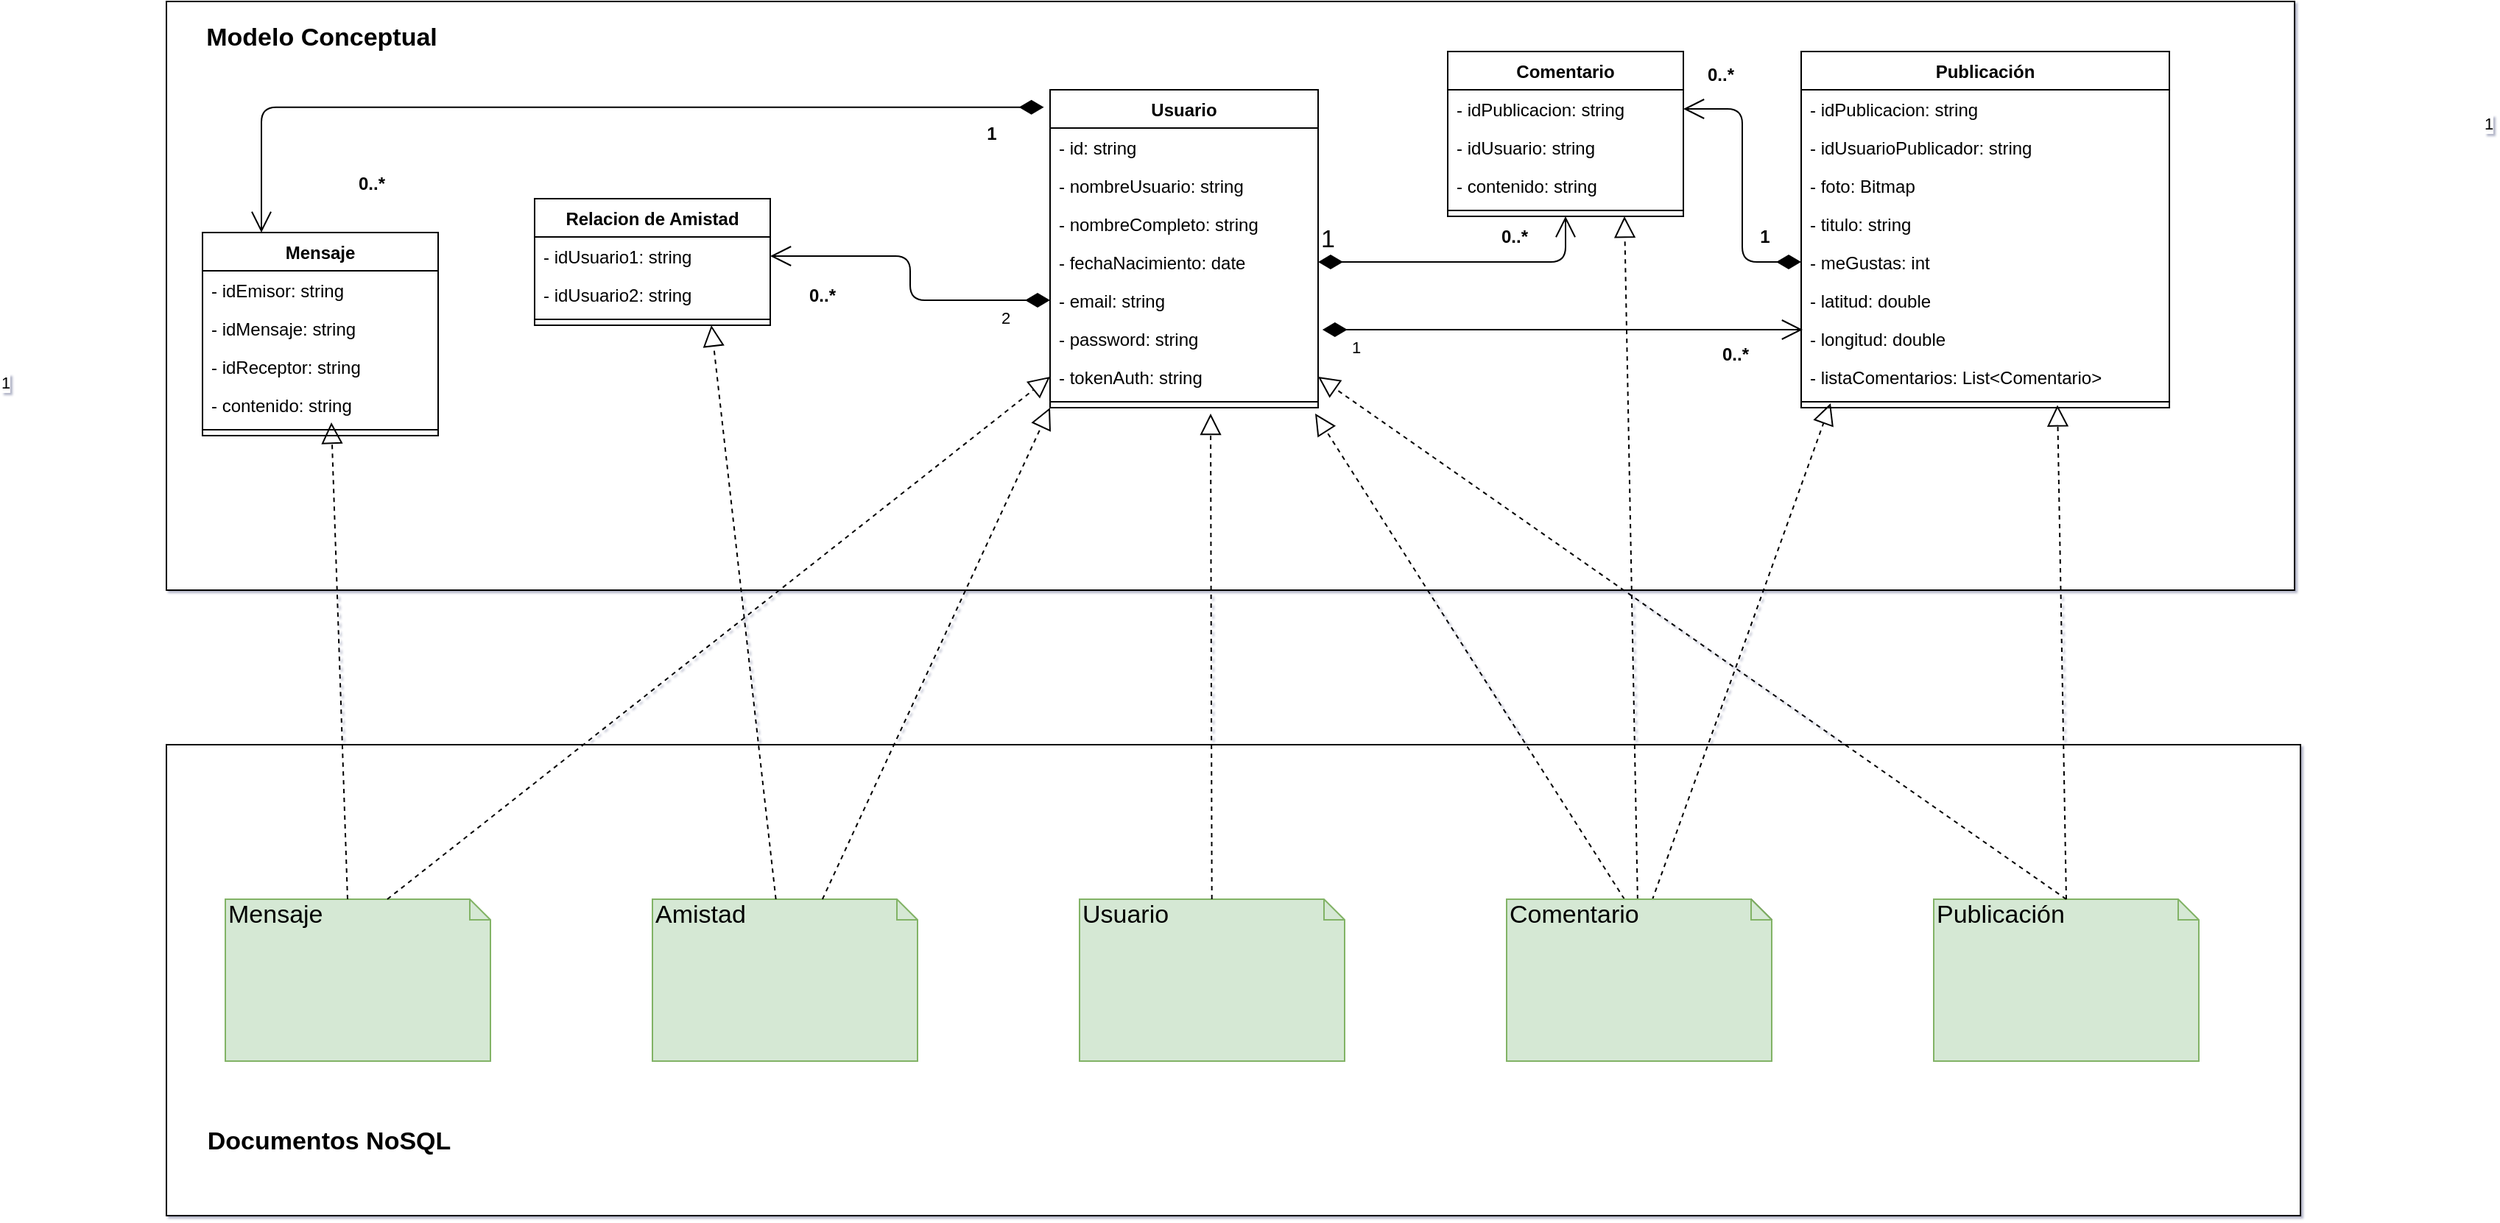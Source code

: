 <mxfile version="12.9.13" type="device"><diagram id="C5RBs43oDa-KdzZeNtuy" name="Page-1"><mxGraphModel dx="2073" dy="1014" grid="0" gridSize="10" guides="1" tooltips="1" connect="1" arrows="1" fold="1" page="0" pageScale="1" pageWidth="827" pageHeight="1169" math="0" shadow="1"><root><mxCell id="WIyWlLk6GJQsqaUBKTNV-0"/><mxCell id="WIyWlLk6GJQsqaUBKTNV-1" parent="WIyWlLk6GJQsqaUBKTNV-0"/><mxCell id="kkEMrMdF8uR4Jk3tpnOk-305" value="" style="whiteSpace=wrap;html=1;fontSize=17;" vertex="1" parent="WIyWlLk6GJQsqaUBKTNV-1"><mxGeometry x="-190" width="1445" height="400" as="geometry"/></mxCell><mxCell id="kkEMrMdF8uR4Jk3tpnOk-281" value="" style="rounded=0;whiteSpace=wrap;html=1;" vertex="1" parent="WIyWlLk6GJQsqaUBKTNV-1"><mxGeometry x="-190" y="505" width="1449" height="320" as="geometry"/></mxCell><mxCell id="kkEMrMdF8uR4Jk3tpnOk-87" value="1" style="endArrow=open;html=1;endSize=12;startArrow=diamondThin;startSize=14;startFill=1;edgeStyle=orthogonalEdgeStyle;align=left;verticalAlign=bottom;exitX=1.016;exitY=0.269;exitDx=0;exitDy=0;exitPerimeter=0;entryX=0.004;entryY=0.269;entryDx=0;entryDy=0;entryPerimeter=0;" edge="1" parent="WIyWlLk6GJQsqaUBKTNV-1" source="kkEMrMdF8uR4Jk3tpnOk-33" target="kkEMrMdF8uR4Jk3tpnOk-7"><mxGeometry x="-0.891" y="-21" relative="1" as="geometry"><mxPoint x="630" y="190" as="sourcePoint"/><mxPoint x="790" y="190" as="targetPoint"/><mxPoint as="offset"/></mxGeometry></mxCell><mxCell id="kkEMrMdF8uR4Jk3tpnOk-88" value="1" style="endArrow=open;html=1;endSize=12;startArrow=diamondThin;startSize=14;startFill=1;edgeStyle=orthogonalEdgeStyle;align=left;verticalAlign=bottom;exitX=0;exitY=0.5;exitDx=0;exitDy=0;entryX=1;entryY=0.5;entryDx=0;entryDy=0;" edge="1" parent="WIyWlLk6GJQsqaUBKTNV-1" source="kkEMrMdF8uR4Jk3tpnOk-5" target="kkEMrMdF8uR4Jk3tpnOk-52"><mxGeometry x="0.359" y="-502" relative="1" as="geometry"><mxPoint x="880.0" y="333.0" as="sourcePoint"/><mxPoint x="860" y="410" as="targetPoint"/><mxPoint as="offset"/></mxGeometry></mxCell><mxCell id="kkEMrMdF8uR4Jk3tpnOk-89" value="1" style="endArrow=open;html=1;endSize=12;startArrow=diamondThin;startSize=14;startFill=1;edgeStyle=orthogonalEdgeStyle;align=left;verticalAlign=bottom;exitX=-0.023;exitY=0.055;exitDx=0;exitDy=0;exitPerimeter=0;entryX=0.25;entryY=0;entryDx=0;entryDy=0;" edge="1" parent="WIyWlLk6GJQsqaUBKTNV-1" source="kkEMrMdF8uR4Jk3tpnOk-27" target="kkEMrMdF8uR4Jk3tpnOk-72"><mxGeometry x="1" y="-211" relative="1" as="geometry"><mxPoint x="420" y="385.0" as="sourcePoint"/><mxPoint x="-73" y="135" as="targetPoint"/><mxPoint x="32" y="111" as="offset"/></mxGeometry></mxCell><mxCell id="kkEMrMdF8uR4Jk3tpnOk-90" value="2" style="endArrow=open;html=1;endSize=12;startArrow=diamondThin;startSize=14;startFill=1;edgeStyle=orthogonalEdgeStyle;align=left;verticalAlign=bottom;exitX=0;exitY=0.5;exitDx=0;exitDy=0;entryX=1;entryY=0.5;entryDx=0;entryDy=0;" edge="1" parent="WIyWlLk6GJQsqaUBKTNV-1" source="kkEMrMdF8uR4Jk3tpnOk-32" target="kkEMrMdF8uR4Jk3tpnOk-64"><mxGeometry x="-0.684" y="21" relative="1" as="geometry"><mxPoint x="230" y="220" as="sourcePoint"/><mxPoint x="390" y="220" as="targetPoint"/><mxPoint as="offset"/></mxGeometry></mxCell><mxCell id="kkEMrMdF8uR4Jk3tpnOk-27" value="Usuario" style="swimlane;fontStyle=1;align=center;verticalAlign=top;childLayout=stackLayout;horizontal=1;startSize=26;horizontalStack=0;resizeParent=1;resizeParentMax=0;resizeLast=0;collapsible=1;marginBottom=0;" vertex="1" parent="WIyWlLk6GJQsqaUBKTNV-1"><mxGeometry x="410" y="60" width="182" height="216" as="geometry"/></mxCell><mxCell id="kkEMrMdF8uR4Jk3tpnOk-28" value="- id: string&#10;" style="text;strokeColor=none;fillColor=none;align=left;verticalAlign=top;spacingLeft=4;spacingRight=4;overflow=hidden;rotatable=0;points=[[0,0.5],[1,0.5]];portConstraint=eastwest;" vertex="1" parent="kkEMrMdF8uR4Jk3tpnOk-27"><mxGeometry y="26" width="182" height="26" as="geometry"/></mxCell><mxCell id="kkEMrMdF8uR4Jk3tpnOk-29" value="- nombreUsuario: string" style="text;strokeColor=none;fillColor=none;align=left;verticalAlign=top;spacingLeft=4;spacingRight=4;overflow=hidden;rotatable=0;points=[[0,0.5],[1,0.5]];portConstraint=eastwest;" vertex="1" parent="kkEMrMdF8uR4Jk3tpnOk-27"><mxGeometry y="52" width="182" height="26" as="geometry"/></mxCell><mxCell id="kkEMrMdF8uR4Jk3tpnOk-30" value="- nombreCompleto: string" style="text;strokeColor=none;fillColor=none;align=left;verticalAlign=top;spacingLeft=4;spacingRight=4;overflow=hidden;rotatable=0;points=[[0,0.5],[1,0.5]];portConstraint=eastwest;" vertex="1" parent="kkEMrMdF8uR4Jk3tpnOk-27"><mxGeometry y="78" width="182" height="26" as="geometry"/></mxCell><mxCell id="kkEMrMdF8uR4Jk3tpnOk-31" value="- fechaNacimiento: date" style="text;strokeColor=none;fillColor=none;align=left;verticalAlign=top;spacingLeft=4;spacingRight=4;overflow=hidden;rotatable=0;points=[[0,0.5],[1,0.5]];portConstraint=eastwest;" vertex="1" parent="kkEMrMdF8uR4Jk3tpnOk-27"><mxGeometry y="104" width="182" height="26" as="geometry"/></mxCell><mxCell id="kkEMrMdF8uR4Jk3tpnOk-32" value="- email: string" style="text;strokeColor=none;fillColor=none;align=left;verticalAlign=top;spacingLeft=4;spacingRight=4;overflow=hidden;rotatable=0;points=[[0,0.5],[1,0.5]];portConstraint=eastwest;" vertex="1" parent="kkEMrMdF8uR4Jk3tpnOk-27"><mxGeometry y="130" width="182" height="26" as="geometry"/></mxCell><mxCell id="kkEMrMdF8uR4Jk3tpnOk-33" value="- password: string" style="text;strokeColor=none;fillColor=none;align=left;verticalAlign=top;spacingLeft=4;spacingRight=4;overflow=hidden;rotatable=0;points=[[0,0.5],[1,0.5]];portConstraint=eastwest;" vertex="1" parent="kkEMrMdF8uR4Jk3tpnOk-27"><mxGeometry y="156" width="182" height="26" as="geometry"/></mxCell><mxCell id="kkEMrMdF8uR4Jk3tpnOk-34" value="- tokenAuth: string" style="text;strokeColor=none;fillColor=none;align=left;verticalAlign=top;spacingLeft=4;spacingRight=4;overflow=hidden;rotatable=0;points=[[0,0.5],[1,0.5]];portConstraint=eastwest;" vertex="1" parent="kkEMrMdF8uR4Jk3tpnOk-27"><mxGeometry y="182" width="182" height="26" as="geometry"/></mxCell><mxCell id="kkEMrMdF8uR4Jk3tpnOk-35" value="" style="line;strokeWidth=1;fillColor=none;align=left;verticalAlign=middle;spacingTop=-1;spacingLeft=3;spacingRight=3;rotatable=0;labelPosition=right;points=[];portConstraint=eastwest;" vertex="1" parent="kkEMrMdF8uR4Jk3tpnOk-27"><mxGeometry y="208" width="182" height="8" as="geometry"/></mxCell><mxCell id="kkEMrMdF8uR4Jk3tpnOk-0" value="Publicación" style="swimlane;fontStyle=1;align=center;verticalAlign=top;childLayout=stackLayout;horizontal=1;startSize=26;horizontalStack=0;resizeParent=1;resizeParentMax=0;resizeLast=0;collapsible=1;marginBottom=0;" vertex="1" parent="WIyWlLk6GJQsqaUBKTNV-1"><mxGeometry x="920" y="34" width="250" height="242" as="geometry"/></mxCell><mxCell id="kkEMrMdF8uR4Jk3tpnOk-1" value="- idPublicacion: string" style="text;strokeColor=none;fillColor=none;align=left;verticalAlign=top;spacingLeft=4;spacingRight=4;overflow=hidden;rotatable=0;points=[[0,0.5],[1,0.5]];portConstraint=eastwest;" vertex="1" parent="kkEMrMdF8uR4Jk3tpnOk-0"><mxGeometry y="26" width="250" height="26" as="geometry"/></mxCell><mxCell id="kkEMrMdF8uR4Jk3tpnOk-2" value="- idUsuarioPublicador: string" style="text;strokeColor=none;fillColor=none;align=left;verticalAlign=top;spacingLeft=4;spacingRight=4;overflow=hidden;rotatable=0;points=[[0,0.5],[1,0.5]];portConstraint=eastwest;" vertex="1" parent="kkEMrMdF8uR4Jk3tpnOk-0"><mxGeometry y="52" width="250" height="26" as="geometry"/></mxCell><mxCell id="kkEMrMdF8uR4Jk3tpnOk-3" value="- foto: Bitmap" style="text;strokeColor=none;fillColor=none;align=left;verticalAlign=top;spacingLeft=4;spacingRight=4;overflow=hidden;rotatable=0;points=[[0,0.5],[1,0.5]];portConstraint=eastwest;" vertex="1" parent="kkEMrMdF8uR4Jk3tpnOk-0"><mxGeometry y="78" width="250" height="26" as="geometry"/></mxCell><mxCell id="kkEMrMdF8uR4Jk3tpnOk-4" value="- titulo: string" style="text;strokeColor=none;fillColor=none;align=left;verticalAlign=top;spacingLeft=4;spacingRight=4;overflow=hidden;rotatable=0;points=[[0,0.5],[1,0.5]];portConstraint=eastwest;" vertex="1" parent="kkEMrMdF8uR4Jk3tpnOk-0"><mxGeometry y="104" width="250" height="26" as="geometry"/></mxCell><mxCell id="kkEMrMdF8uR4Jk3tpnOk-5" value="- meGustas: int" style="text;strokeColor=none;fillColor=none;align=left;verticalAlign=top;spacingLeft=4;spacingRight=4;overflow=hidden;rotatable=0;points=[[0,0.5],[1,0.5]];portConstraint=eastwest;" vertex="1" parent="kkEMrMdF8uR4Jk3tpnOk-0"><mxGeometry y="130" width="250" height="26" as="geometry"/></mxCell><mxCell id="kkEMrMdF8uR4Jk3tpnOk-6" value="- latitud: double" style="text;strokeColor=none;fillColor=none;align=left;verticalAlign=top;spacingLeft=4;spacingRight=4;overflow=hidden;rotatable=0;points=[[0,0.5],[1,0.5]];portConstraint=eastwest;" vertex="1" parent="kkEMrMdF8uR4Jk3tpnOk-0"><mxGeometry y="156" width="250" height="26" as="geometry"/></mxCell><mxCell id="kkEMrMdF8uR4Jk3tpnOk-7" value="- longitud: double" style="text;strokeColor=none;fillColor=none;align=left;verticalAlign=top;spacingLeft=4;spacingRight=4;overflow=hidden;rotatable=0;points=[[0,0.5],[1,0.5]];portConstraint=eastwest;" vertex="1" parent="kkEMrMdF8uR4Jk3tpnOk-0"><mxGeometry y="182" width="250" height="26" as="geometry"/></mxCell><mxCell id="kkEMrMdF8uR4Jk3tpnOk-8" value="- listaComentarios: List&lt;Comentario&gt;" style="text;strokeColor=none;fillColor=none;align=left;verticalAlign=top;spacingLeft=4;spacingRight=4;overflow=hidden;rotatable=0;points=[[0,0.5],[1,0.5]];portConstraint=eastwest;" vertex="1" parent="kkEMrMdF8uR4Jk3tpnOk-0"><mxGeometry y="208" width="250" height="26" as="geometry"/></mxCell><mxCell id="kkEMrMdF8uR4Jk3tpnOk-9" value="" style="line;strokeWidth=1;fillColor=none;align=left;verticalAlign=middle;spacingTop=-1;spacingLeft=3;spacingRight=3;rotatable=0;labelPosition=right;points=[];portConstraint=eastwest;" vertex="1" parent="kkEMrMdF8uR4Jk3tpnOk-0"><mxGeometry y="234" width="250" height="8" as="geometry"/></mxCell><mxCell id="kkEMrMdF8uR4Jk3tpnOk-276" value="&lt;font style=&quot;font-size: 17px&quot;&gt;Mensaje&lt;/font&gt;" style="shape=note;whiteSpace=wrap;html=1;size=14;verticalAlign=top;align=left;spacingTop=-6;fillColor=#d5e8d4;strokeColor=#82b366;" vertex="1" parent="WIyWlLk6GJQsqaUBKTNV-1"><mxGeometry x="-150" y="610" width="180" height="110" as="geometry"/></mxCell><mxCell id="kkEMrMdF8uR4Jk3tpnOk-277" value="&lt;font style=&quot;font-size: 17px&quot;&gt;Amistad&lt;/font&gt;" style="shape=note;whiteSpace=wrap;html=1;size=14;verticalAlign=top;align=left;spacingTop=-6;fillColor=#d5e8d4;strokeColor=#82b366;" vertex="1" parent="WIyWlLk6GJQsqaUBKTNV-1"><mxGeometry x="140" y="610" width="180" height="110" as="geometry"/></mxCell><mxCell id="kkEMrMdF8uR4Jk3tpnOk-278" value="&lt;font style=&quot;font-size: 17px&quot;&gt;Usuario&lt;/font&gt;" style="shape=note;whiteSpace=wrap;html=1;size=14;verticalAlign=top;align=left;spacingTop=-6;fillColor=#d5e8d4;strokeColor=#82b366;" vertex="1" parent="WIyWlLk6GJQsqaUBKTNV-1"><mxGeometry x="430" y="610" width="180" height="110" as="geometry"/></mxCell><mxCell id="kkEMrMdF8uR4Jk3tpnOk-279" value="&lt;font style=&quot;font-size: 17px&quot;&gt;Comentario&lt;/font&gt;" style="shape=note;whiteSpace=wrap;html=1;size=14;verticalAlign=top;align=left;spacingTop=-6;" vertex="1" parent="WIyWlLk6GJQsqaUBKTNV-1"><mxGeometry x="720" y="610" width="180" height="110" as="geometry"/></mxCell><mxCell id="kkEMrMdF8uR4Jk3tpnOk-280" value="&lt;font style=&quot;font-size: 17px&quot;&gt;Publicación&lt;/font&gt;" style="shape=note;whiteSpace=wrap;html=1;size=14;verticalAlign=top;align=left;spacingTop=-6;fillColor=#d5e8d4;strokeColor=#82b366;" vertex="1" parent="WIyWlLk6GJQsqaUBKTNV-1"><mxGeometry x="1010" y="610" width="180" height="110" as="geometry"/></mxCell><mxCell id="kkEMrMdF8uR4Jk3tpnOk-282" value="0..*" style="text;html=1;resizable=0;autosize=1;align=center;verticalAlign=middle;points=[];fillColor=none;strokeColor=none;rounded=0;fontStyle=1" vertex="1" parent="WIyWlLk6GJQsqaUBKTNV-1"><mxGeometry x="860" y="230" width="30" height="20" as="geometry"/></mxCell><mxCell id="kkEMrMdF8uR4Jk3tpnOk-283" value="0..*" style="text;html=1;resizable=0;autosize=1;align=center;verticalAlign=middle;points=[];fillColor=none;strokeColor=none;rounded=0;fontStyle=1" vertex="1" parent="WIyWlLk6GJQsqaUBKTNV-1"><mxGeometry x="710" y="150" width="30" height="20" as="geometry"/></mxCell><mxCell id="kkEMrMdF8uR4Jk3tpnOk-284" value="0..*" style="text;html=1;resizable=0;autosize=1;align=center;verticalAlign=middle;points=[];fillColor=none;strokeColor=none;rounded=0;fontStyle=1" vertex="1" parent="WIyWlLk6GJQsqaUBKTNV-1"><mxGeometry x="850" y="40" width="30" height="20" as="geometry"/></mxCell><mxCell id="kkEMrMdF8uR4Jk3tpnOk-285" value="0..*" style="text;html=1;resizable=0;autosize=1;align=center;verticalAlign=middle;points=[];fillColor=none;strokeColor=none;rounded=0;fontStyle=1" vertex="1" parent="WIyWlLk6GJQsqaUBKTNV-1"><mxGeometry x="240" y="190" width="30" height="20" as="geometry"/></mxCell><mxCell id="kkEMrMdF8uR4Jk3tpnOk-286" value="0..*" style="text;html=1;resizable=0;autosize=1;align=center;verticalAlign=middle;points=[];fillColor=none;strokeColor=none;rounded=0;fontStyle=1" vertex="1" parent="WIyWlLk6GJQsqaUBKTNV-1"><mxGeometry x="-66" y="114" width="30" height="20" as="geometry"/></mxCell><mxCell id="kkEMrMdF8uR4Jk3tpnOk-287" value="1" style="text;html=1;resizable=0;autosize=1;align=center;verticalAlign=middle;points=[];fillColor=none;strokeColor=none;rounded=0;fontStyle=1" vertex="1" parent="WIyWlLk6GJQsqaUBKTNV-1"><mxGeometry x="360" y="80" width="20" height="20" as="geometry"/></mxCell><mxCell id="kkEMrMdF8uR4Jk3tpnOk-288" value="Documentos NoSQL" style="text;html=1;resizable=0;autosize=1;align=center;verticalAlign=middle;points=[];fillColor=none;strokeColor=none;rounded=0;fontStyle=1;fontSize=17;" vertex="1" parent="WIyWlLk6GJQsqaUBKTNV-1"><mxGeometry x="-170" y="760" width="180" height="30" as="geometry"/></mxCell><mxCell id="kkEMrMdF8uR4Jk3tpnOk-51" value="Comentario" style="swimlane;fontStyle=1;align=center;verticalAlign=top;childLayout=stackLayout;horizontal=1;startSize=26;horizontalStack=0;resizeParent=1;resizeParentMax=0;resizeLast=0;collapsible=1;marginBottom=0;" vertex="1" parent="WIyWlLk6GJQsqaUBKTNV-1"><mxGeometry x="680" y="34" width="160" height="112" as="geometry"/></mxCell><mxCell id="kkEMrMdF8uR4Jk3tpnOk-52" value="- idPublicacion: string" style="text;strokeColor=none;fillColor=none;align=left;verticalAlign=top;spacingLeft=4;spacingRight=4;overflow=hidden;rotatable=0;points=[[0,0.5],[1,0.5]];portConstraint=eastwest;" vertex="1" parent="kkEMrMdF8uR4Jk3tpnOk-51"><mxGeometry y="26" width="160" height="26" as="geometry"/></mxCell><mxCell id="kkEMrMdF8uR4Jk3tpnOk-53" value="- idUsuario: string" style="text;strokeColor=none;fillColor=none;align=left;verticalAlign=top;spacingLeft=4;spacingRight=4;overflow=hidden;rotatable=0;points=[[0,0.5],[1,0.5]];portConstraint=eastwest;" vertex="1" parent="kkEMrMdF8uR4Jk3tpnOk-51"><mxGeometry y="52" width="160" height="26" as="geometry"/></mxCell><mxCell id="kkEMrMdF8uR4Jk3tpnOk-54" value="- contenido: string" style="text;strokeColor=none;fillColor=none;align=left;verticalAlign=top;spacingLeft=4;spacingRight=4;overflow=hidden;rotatable=0;points=[[0,0.5],[1,0.5]];portConstraint=eastwest;" vertex="1" parent="kkEMrMdF8uR4Jk3tpnOk-51"><mxGeometry y="78" width="160" height="26" as="geometry"/></mxCell><mxCell id="kkEMrMdF8uR4Jk3tpnOk-55" value="" style="line;strokeWidth=1;fillColor=none;align=left;verticalAlign=middle;spacingTop=-1;spacingLeft=3;spacingRight=3;rotatable=0;labelPosition=right;points=[];portConstraint=eastwest;" vertex="1" parent="kkEMrMdF8uR4Jk3tpnOk-51"><mxGeometry y="104" width="160" height="8" as="geometry"/></mxCell><mxCell id="kkEMrMdF8uR4Jk3tpnOk-290" value="1" style="endArrow=open;html=1;endSize=12;startArrow=diamondThin;startSize=14;startFill=1;edgeStyle=orthogonalEdgeStyle;align=left;verticalAlign=bottom;fontSize=17;exitX=1;exitY=0.5;exitDx=0;exitDy=0;entryX=0.5;entryY=1;entryDx=0;entryDy=0;" edge="1" parent="WIyWlLk6GJQsqaUBKTNV-1" source="kkEMrMdF8uR4Jk3tpnOk-31" target="kkEMrMdF8uR4Jk3tpnOk-51"><mxGeometry x="-1" y="3" relative="1" as="geometry"><mxPoint x="600" y="167.41" as="sourcePoint"/><mxPoint x="760" y="167.41" as="targetPoint"/></mxGeometry></mxCell><mxCell id="kkEMrMdF8uR4Jk3tpnOk-292" value="1" style="text;html=1;resizable=0;autosize=1;align=center;verticalAlign=middle;points=[];fillColor=none;strokeColor=none;rounded=0;fontStyle=1" vertex="1" parent="WIyWlLk6GJQsqaUBKTNV-1"><mxGeometry x="885" y="150" width="20" height="20" as="geometry"/></mxCell><mxCell id="kkEMrMdF8uR4Jk3tpnOk-293" value="" style="endArrow=block;dashed=1;endFill=0;endSize=12;html=1;fontSize=17;exitX=0;exitY=0;exitDx=83;exitDy=0;exitPerimeter=0;" edge="1" parent="WIyWlLk6GJQsqaUBKTNV-1" source="kkEMrMdF8uR4Jk3tpnOk-276"><mxGeometry width="160" relative="1" as="geometry"><mxPoint x="-50" y="480" as="sourcePoint"/><mxPoint x="-78" y="286" as="targetPoint"/></mxGeometry></mxCell><mxCell id="kkEMrMdF8uR4Jk3tpnOk-63" value="Relacion de Amistad" style="swimlane;fontStyle=1;align=center;verticalAlign=top;childLayout=stackLayout;horizontal=1;startSize=26;horizontalStack=0;resizeParent=1;resizeParentMax=0;resizeLast=0;collapsible=1;marginBottom=0;" vertex="1" parent="WIyWlLk6GJQsqaUBKTNV-1"><mxGeometry x="60" y="134" width="160" height="86" as="geometry"/></mxCell><mxCell id="kkEMrMdF8uR4Jk3tpnOk-64" value="- idUsuario1: string&#10;" style="text;strokeColor=none;fillColor=none;align=left;verticalAlign=top;spacingLeft=4;spacingRight=4;overflow=hidden;rotatable=0;points=[[0,0.5],[1,0.5]];portConstraint=eastwest;" vertex="1" parent="kkEMrMdF8uR4Jk3tpnOk-63"><mxGeometry y="26" width="160" height="26" as="geometry"/></mxCell><mxCell id="kkEMrMdF8uR4Jk3tpnOk-65" value="- idUsuario2: string&#10;" style="text;strokeColor=none;fillColor=none;align=left;verticalAlign=top;spacingLeft=4;spacingRight=4;overflow=hidden;rotatable=0;points=[[0,0.5],[1,0.5]];portConstraint=eastwest;" vertex="1" parent="kkEMrMdF8uR4Jk3tpnOk-63"><mxGeometry y="52" width="160" height="26" as="geometry"/></mxCell><mxCell id="kkEMrMdF8uR4Jk3tpnOk-66" value="" style="line;strokeWidth=1;fillColor=none;align=left;verticalAlign=middle;spacingTop=-1;spacingLeft=3;spacingRight=3;rotatable=0;labelPosition=right;points=[];portConstraint=eastwest;" vertex="1" parent="kkEMrMdF8uR4Jk3tpnOk-63"><mxGeometry y="78" width="160" height="8" as="geometry"/></mxCell><mxCell id="kkEMrMdF8uR4Jk3tpnOk-294" value="" style="endArrow=block;dashed=1;endFill=0;endSize=12;html=1;fontSize=17;entryX=0;entryY=0.5;entryDx=0;entryDy=0;" edge="1" parent="WIyWlLk6GJQsqaUBKTNV-1" target="kkEMrMdF8uR4Jk3tpnOk-34"><mxGeometry width="160" relative="1" as="geometry"><mxPoint x="-40" y="610" as="sourcePoint"/><mxPoint x="400" y="270" as="targetPoint"/></mxGeometry></mxCell><mxCell id="kkEMrMdF8uR4Jk3tpnOk-295" value="" style="endArrow=block;dashed=1;endFill=0;endSize=12;html=1;fontSize=17;entryX=0.75;entryY=1;entryDx=0;entryDy=0;" edge="1" parent="WIyWlLk6GJQsqaUBKTNV-1" source="kkEMrMdF8uR4Jk3tpnOk-277" target="kkEMrMdF8uR4Jk3tpnOk-63"><mxGeometry width="160" relative="1" as="geometry"><mxPoint x="183" y="486.0" as="sourcePoint"/><mxPoint x="180" y="290" as="targetPoint"/></mxGeometry></mxCell><mxCell id="kkEMrMdF8uR4Jk3tpnOk-296" value="" style="endArrow=block;dashed=1;endFill=0;endSize=12;html=1;fontSize=17;entryX=0;entryY=1;entryDx=0;entryDy=0;" edge="1" parent="WIyWlLk6GJQsqaUBKTNV-1" source="kkEMrMdF8uR4Jk3tpnOk-277" target="kkEMrMdF8uR4Jk3tpnOk-27"><mxGeometry width="160" relative="1" as="geometry"><mxPoint x="283" y="616.0" as="sourcePoint"/><mxPoint x="320" y="410" as="targetPoint"/></mxGeometry></mxCell><mxCell id="kkEMrMdF8uR4Jk3tpnOk-297" value="" style="endArrow=block;dashed=1;endFill=0;endSize=12;html=1;fontSize=17;" edge="1" parent="WIyWlLk6GJQsqaUBKTNV-1" source="kkEMrMdF8uR4Jk3tpnOk-278"><mxGeometry width="160" relative="1" as="geometry"><mxPoint x="521.5" y="536.0" as="sourcePoint"/><mxPoint x="519" y="280" as="targetPoint"/></mxGeometry></mxCell><mxCell id="kkEMrMdF8uR4Jk3tpnOk-298" value="" style="endArrow=block;dashed=1;endFill=0;endSize=12;html=1;fontSize=17;" edge="1" parent="WIyWlLk6GJQsqaUBKTNV-1"><mxGeometry width="160" relative="1" as="geometry"><mxPoint x="800" y="610" as="sourcePoint"/><mxPoint x="590" y="280" as="targetPoint"/></mxGeometry></mxCell><mxCell id="kkEMrMdF8uR4Jk3tpnOk-300" value="" style="endArrow=block;dashed=1;endFill=0;endSize=12;html=1;fontSize=17;entryX=0.75;entryY=1;entryDx=0;entryDy=0;" edge="1" parent="WIyWlLk6GJQsqaUBKTNV-1" source="kkEMrMdF8uR4Jk3tpnOk-279" target="kkEMrMdF8uR4Jk3tpnOk-51"><mxGeometry width="160" relative="1" as="geometry"><mxPoint x="890" y="606.0" as="sourcePoint"/><mxPoint x="687.0" y="276.0" as="targetPoint"/></mxGeometry></mxCell><mxCell id="kkEMrMdF8uR4Jk3tpnOk-301" value="" style="endArrow=block;dashed=1;endFill=0;endSize=12;html=1;fontSize=17;entryX=0.08;entryY=0.632;entryDx=0;entryDy=0;entryPerimeter=0;exitX=0.549;exitY=0.006;exitDx=0;exitDy=0;exitPerimeter=0;" edge="1" parent="WIyWlLk6GJQsqaUBKTNV-1" source="kkEMrMdF8uR4Jk3tpnOk-279" target="kkEMrMdF8uR4Jk3tpnOk-9"><mxGeometry width="160" relative="1" as="geometry"><mxPoint x="963" y="630.0" as="sourcePoint"/><mxPoint x="760.0" y="300.0" as="targetPoint"/></mxGeometry></mxCell><mxCell id="kkEMrMdF8uR4Jk3tpnOk-302" value="" style="endArrow=block;dashed=1;endFill=0;endSize=12;html=1;fontSize=17;entryX=0.696;entryY=0.779;entryDx=0;entryDy=0;entryPerimeter=0;exitX=0.5;exitY=0;exitDx=0;exitDy=0;exitPerimeter=0;" edge="1" parent="WIyWlLk6GJQsqaUBKTNV-1" source="kkEMrMdF8uR4Jk3tpnOk-280" target="kkEMrMdF8uR4Jk3tpnOk-9"><mxGeometry width="160" relative="1" as="geometry"><mxPoint x="984.41" y="627.6" as="sourcePoint"/><mxPoint x="1105.59" y="289.996" as="targetPoint"/></mxGeometry></mxCell><mxCell id="kkEMrMdF8uR4Jk3tpnOk-303" value="" style="endArrow=block;dashed=1;endFill=0;endSize=12;html=1;fontSize=17;entryX=1;entryY=0.5;entryDx=0;entryDy=0;" edge="1" parent="WIyWlLk6GJQsqaUBKTNV-1" target="kkEMrMdF8uR4Jk3tpnOk-34"><mxGeometry width="160" relative="1" as="geometry"><mxPoint x="1100" y="610" as="sourcePoint"/><mxPoint x="960.0" y="293.056" as="targetPoint"/></mxGeometry></mxCell><mxCell id="kkEMrMdF8uR4Jk3tpnOk-306" value="Modelo Conceptual" style="text;html=1;resizable=0;autosize=1;align=center;verticalAlign=middle;points=[];fillColor=none;strokeColor=none;rounded=0;fontStyle=1;fontSize=17;" vertex="1" parent="WIyWlLk6GJQsqaUBKTNV-1"><mxGeometry x="-169" y="13" width="167" height="24" as="geometry"/></mxCell><mxCell id="kkEMrMdF8uR4Jk3tpnOk-307" value="&lt;font style=&quot;font-size: 17px&quot;&gt;Comentario&lt;/font&gt;" style="shape=note;whiteSpace=wrap;html=1;size=14;verticalAlign=top;align=left;spacingTop=-6;fillColor=#d5e8d4;strokeColor=#82b366;" vertex="1" parent="WIyWlLk6GJQsqaUBKTNV-1"><mxGeometry x="720" y="610" width="180" height="110" as="geometry"/></mxCell><mxCell id="kkEMrMdF8uR4Jk3tpnOk-72" value="Mensaje" style="swimlane;fontStyle=1;align=center;verticalAlign=top;childLayout=stackLayout;horizontal=1;startSize=26;horizontalStack=0;resizeParent=1;resizeParentMax=0;resizeLast=0;collapsible=1;marginBottom=0;" vertex="1" parent="WIyWlLk6GJQsqaUBKTNV-1"><mxGeometry x="-165.5" y="157" width="160" height="138" as="geometry"/></mxCell><mxCell id="kkEMrMdF8uR4Jk3tpnOk-73" value="- idEmisor: string" style="text;strokeColor=none;fillColor=none;align=left;verticalAlign=top;spacingLeft=4;spacingRight=4;overflow=hidden;rotatable=0;points=[[0,0.5],[1,0.5]];portConstraint=eastwest;" vertex="1" parent="kkEMrMdF8uR4Jk3tpnOk-72"><mxGeometry y="26" width="160" height="26" as="geometry"/></mxCell><mxCell id="kkEMrMdF8uR4Jk3tpnOk-74" value="- idMensaje: string" style="text;strokeColor=none;fillColor=none;align=left;verticalAlign=top;spacingLeft=4;spacingRight=4;overflow=hidden;rotatable=0;points=[[0,0.5],[1,0.5]];portConstraint=eastwest;" vertex="1" parent="kkEMrMdF8uR4Jk3tpnOk-72"><mxGeometry y="52" width="160" height="26" as="geometry"/></mxCell><mxCell id="kkEMrMdF8uR4Jk3tpnOk-75" value="- idReceptor: string" style="text;strokeColor=none;fillColor=none;align=left;verticalAlign=top;spacingLeft=4;spacingRight=4;overflow=hidden;rotatable=0;points=[[0,0.5],[1,0.5]];portConstraint=eastwest;" vertex="1" parent="kkEMrMdF8uR4Jk3tpnOk-72"><mxGeometry y="78" width="160" height="26" as="geometry"/></mxCell><mxCell id="kkEMrMdF8uR4Jk3tpnOk-76" value="- contenido: string" style="text;strokeColor=none;fillColor=none;align=left;verticalAlign=top;spacingLeft=4;spacingRight=4;overflow=hidden;rotatable=0;points=[[0,0.5],[1,0.5]];portConstraint=eastwest;" vertex="1" parent="kkEMrMdF8uR4Jk3tpnOk-72"><mxGeometry y="104" width="160" height="26" as="geometry"/></mxCell><mxCell id="kkEMrMdF8uR4Jk3tpnOk-77" value="" style="line;strokeWidth=1;fillColor=none;align=left;verticalAlign=middle;spacingTop=-1;spacingLeft=3;spacingRight=3;rotatable=0;labelPosition=right;points=[];portConstraint=eastwest;" vertex="1" parent="kkEMrMdF8uR4Jk3tpnOk-72"><mxGeometry y="130" width="160" height="8" as="geometry"/></mxCell></root></mxGraphModel></diagram></mxfile>